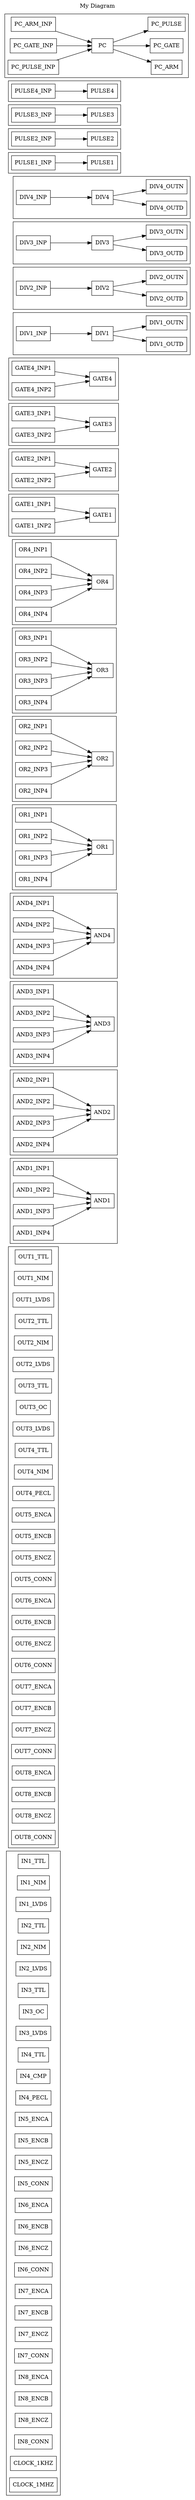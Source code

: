 digraph G {
  ranksep=1
  compound=true;
  ratio = fill
  graph [ overlap=false rankdir = "LR" ];
  node [ shape=box ];
  subgraph cluster_source { rank = source;
    IN1_TTL;
    IN1_NIM;
    IN1_LVDS;
    IN2_TTL;
    IN2_NIM;
    IN2_LVDS;
    IN3_TTL;
    IN3_OC;
    IN3_LVDS;
    IN4_TTL;
    IN4_CMP;
    IN4_PECL;
    IN5_ENCA;
    IN5_ENCB;
    IN5_ENCZ;
    IN5_CONN;
    IN6_ENCA;
    IN6_ENCB;
    IN6_ENCZ;
    IN6_CONN;
    IN7_ENCA;
    IN7_ENCB;
    IN7_ENCZ;
    IN7_CONN;
    IN8_ENCA;
    IN8_ENCB;
    IN8_ENCZ;
    IN8_CONN;
    CLOCK_1KHZ;
    CLOCK_1MHZ;
  }
  subgraph cluster_sink { rank = sink;
    OUT1_TTL;
    OUT1_NIM;
    OUT1_LVDS;
    OUT2_TTL;
    OUT2_NIM;
    OUT2_LVDS;
    OUT3_TTL;
    OUT3_OC;
    OUT3_LVDS;
    OUT4_TTL;
    OUT4_NIM;
    OUT4_PECL;
    OUT5_ENCA;
    OUT5_ENCB;
    OUT5_ENCZ;
    OUT5_CONN;
    OUT6_ENCA;
    OUT6_ENCB;
    OUT6_ENCZ;
    OUT6_CONN;
    OUT7_ENCA;
    OUT7_ENCB;
    OUT7_ENCZ;
    OUT7_CONN;
    OUT8_ENCA;
    OUT8_ENCB;
    OUT8_ENCZ;
    OUT8_CONN;
  }

  subgraph cluster_AND1 {
    AND1_INP1 -> AND1
    AND1_INP2 -> AND1
    AND1_INP3 -> AND1
    AND1_INP4 -> AND1
#    AND1_INV  -> AND1;
#    AND1_ENA  -> AND1;
  }
  subgraph cluster_1 {
    AND2_INP1 -> AND2
    AND2_INP2 -> AND2
    AND2_INP3 -> AND2
    AND2_INP4 -> AND2
#    AND2_INV  -> AND2;
#    AND2_ENA  -> AND2;
  }
  subgraph cluster_2 {
    AND3_INP1 -> AND3
    AND3_INP2 -> AND3
    AND3_INP3 -> AND3
    AND3_INP4 -> AND3
#    AND3_INV  -> AND3;
#    AND3_ENA  -> AND3;
  }
  subgraph cluster_3 {
    AND4_INP1 -> AND4
    AND4_INP2 -> AND4
    AND4_INP3 -> AND4
    AND4_INP4 -> AND4
#    AND4_INV  -> AND4;
#    AND4_ENA  -> AND4;
  }
  subgraph cluster_4 {
    OR1_INP1 -> OR1
    OR1_INP2 -> OR1
    OR1_INP3 -> OR1
    OR1_INP4 -> OR1
#    OR1_INV  -> OR1;
#    OR1_ENA  -> OR1;
  }
  subgraph cluster_5 {
    OR2_INP1 -> OR2
    OR2_INP2 -> OR2
    OR2_INP3 -> OR2
    OR2_INP4 -> OR2
#    OR2_INV  -> OR2;
#    OR2_ENA  -> OR2;
  }
  subgraph cluster_6 {
    OR3_INP1 -> OR3
    OR3_INP2 -> OR3
    OR3_INP3 -> OR3
    OR3_INP4 -> OR3
#    OR3_INV  -> OR3;
#    OR3_ENA  -> OR3;
  }
  subgraph cluster_7 {
    OR4_INP1 -> OR4
    OR4_INP2 -> OR4
    OR4_INP3 -> OR4
    OR4_INP4 -> OR4
#    OR4_INV  -> OR4;
#    OR4_ENA  -> OR4;
  }
  subgraph cluster_8 {
    GATE1_INP1 -> GATE1
    GATE1_INP2 -> GATE1
  }
  subgraph cluster_9 {
    GATE2_INP1 -> GATE2
    GATE2_INP2 -> GATE2
  }
  subgraph cluster_10 {
    GATE3_INP1 -> GATE3
    GATE3_INP2 -> GATE3
  }
  subgraph cluster_11 {
    GATE4_INP1 -> GATE4
    GATE4_INP2 -> GATE4
  }
  subgraph cluster_12 {
    DIV1_INP -> DIV1
    DIV1 -> DIV1_OUTD
    DIV1 -> DIV1_OUTN
  }
  subgraph cluster_13 {
    DIV2_INP -> DIV2
    DIV2 -> DIV2_OUTD
    DIV2 -> DIV2_OUTN
  }
  subgraph cluster_14 {
    DIV3_INP -> DIV3
    DIV3 -> DIV3_OUTD
    DIV3 -> DIV3_OUTN
  }
  subgraph cluster_15 {
    DIV4_INP -> DIV4
    DIV4 -> DIV4_OUTD
    DIV4 -> DIV4_OUTN
  }
  subgraph cluster_16 {
    PULSE1_INP -> PULSE1
#    PULSE1_DLY -> PULSE1
#    PULSE1_WID -> PULSE1
#    PULSE1_PRE -> PULSE1
  }
  subgraph cluster_17 {
    PULSE2_INP -> PULSE2
#    PULSE2_DLY -> PULSE2
#    PULSE2_WID -> PULSE2
#    PULSE2_PRE -> PULSE2
  }
  subgraph cluster_18 {
    PULSE3_INP -> PULSE3
#    PULSE3_DLY -> PULSE3
#    PULSE3_WID -> PULSE3
#    PULSE3_PRE -> PULSE3
  }
  subgraph cluster_19 {
    PULSE4_INP -> PULSE4
#    PULSE4_DLY -> PULSE4
#    PULSE4_WID -> PULSE4
#    PULSE4_PRE -> PULSE4
  }
  subgraph cluster_20 {
    PC_ARM_INP -> PC -> PC_ARM 
    PC_GATE_INP -> PC -> PC_GATE 
    PC_PULSE_INP -> PC -> PC_PULSE 
  }
# ####################################################################
# ####################################################################
  labelloc="t";
  label="My Diagram";
}
